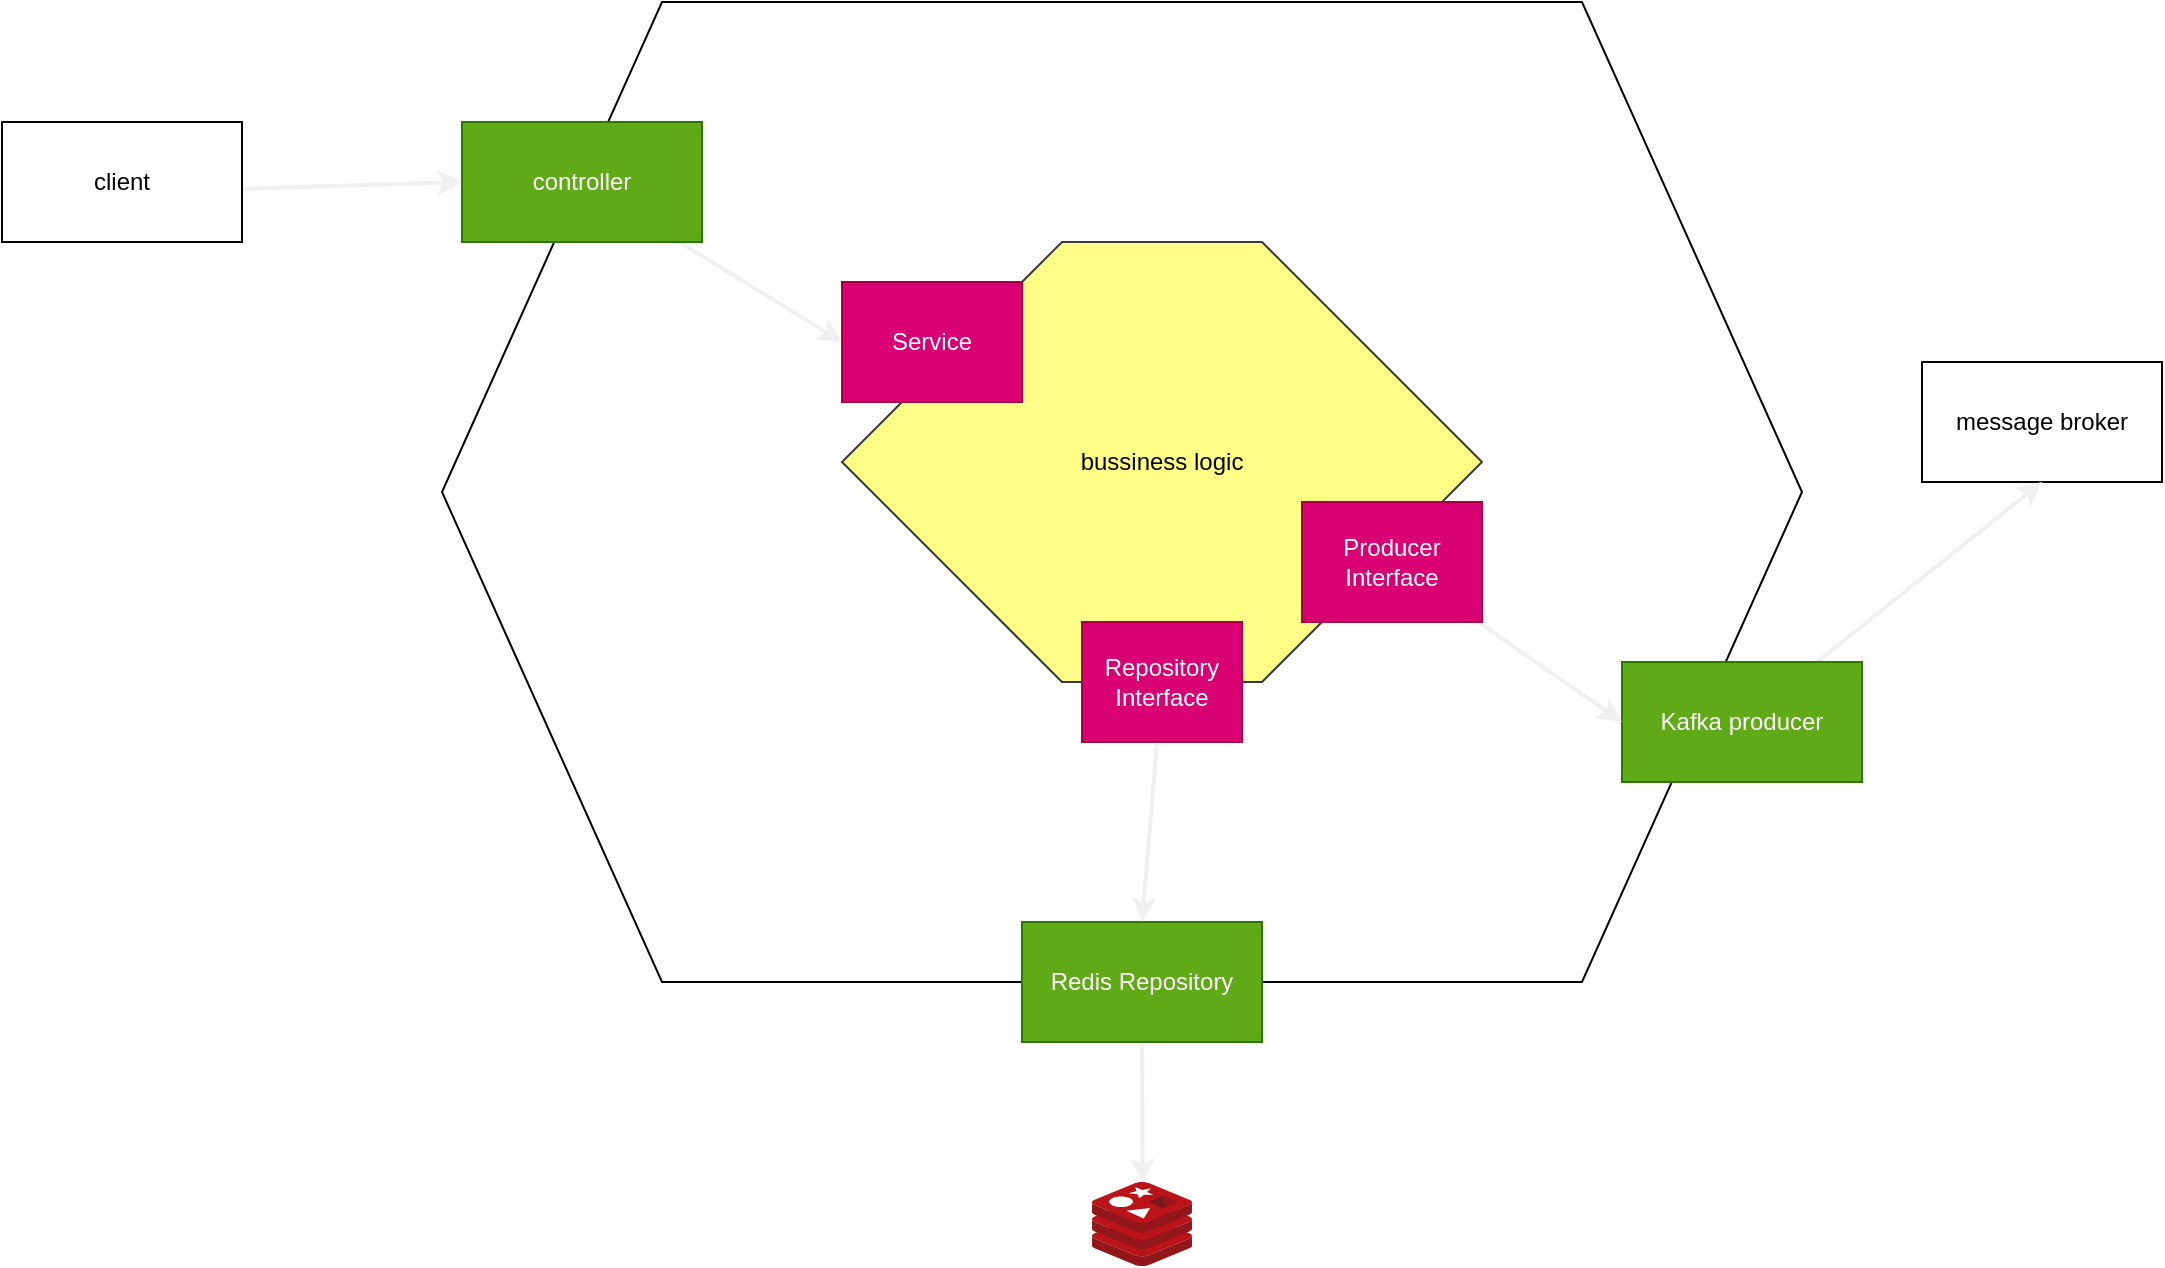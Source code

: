 <mxfile>
    <diagram id="BqNkCJ_EhVTbSniJPD9S" name="Page-1">
        <mxGraphModel dx="625" dy="566" grid="1" gridSize="10" guides="1" tooltips="1" connect="1" arrows="1" fold="1" page="1" pageScale="1" pageWidth="600" pageHeight="1600" math="0" shadow="0">
            <root>
                <mxCell id="0"/>
                <mxCell id="1" parent="0"/>
                <mxCell id="3" value="" style="shape=hexagon;perimeter=hexagonPerimeter2;whiteSpace=wrap;html=1;fixedSize=1;size=110;" parent="1" vertex="1">
                    <mxGeometry x="270" y="80" width="680" height="490" as="geometry"/>
                </mxCell>
                <mxCell id="2" value="&lt;font color=&quot;#050505&quot;&gt;bussiness logic&lt;/font&gt;" style="shape=hexagon;perimeter=hexagonPerimeter2;whiteSpace=wrap;html=1;fixedSize=1;size=110;fillColor=#ffff88;strokeColor=#36393d;" parent="1" vertex="1">
                    <mxGeometry x="470" y="200" width="320" height="220" as="geometry"/>
                </mxCell>
                <mxCell id="7" style="edgeStyle=none;html=1;entryX=0;entryY=0.5;entryDx=0;entryDy=0;strokeColor=#F0F0F0;strokeWidth=2;" parent="1" target="6" edge="1">
                    <mxGeometry relative="1" as="geometry">
                        <mxPoint x="135" y="174.462" as="sourcePoint"/>
                    </mxGeometry>
                </mxCell>
                <mxCell id="20" style="edgeStyle=none;html=1;entryX=0;entryY=0.5;entryDx=0;entryDy=0;strokeColor=#F0F0F0;strokeWidth=2;" parent="1" source="6" target="19" edge="1">
                    <mxGeometry relative="1" as="geometry"/>
                </mxCell>
                <mxCell id="6" value="controller" style="rounded=0;whiteSpace=wrap;html=1;fillColor=#60a917;fontColor=#ffffff;strokeColor=#2D7600;" parent="1" vertex="1">
                    <mxGeometry x="280" y="140" width="120" height="60" as="geometry"/>
                </mxCell>
                <mxCell id="8" value="client" style="rounded=0;whiteSpace=wrap;html=1;" parent="1" vertex="1">
                    <mxGeometry x="50" y="140" width="120" height="60" as="geometry"/>
                </mxCell>
                <mxCell id="9" value="message broker" style="rounded=0;whiteSpace=wrap;html=1;" parent="1" vertex="1">
                    <mxGeometry x="1010" y="260" width="120" height="60" as="geometry"/>
                </mxCell>
                <mxCell id="11" style="edgeStyle=none;html=1;entryX=0.5;entryY=1;entryDx=0;entryDy=0;strokeColor=#F0F0F0;strokeWidth=2;" parent="1" source="10" target="9" edge="1">
                    <mxGeometry relative="1" as="geometry"/>
                </mxCell>
                <mxCell id="10" value="Kafka producer" style="rounded=0;whiteSpace=wrap;html=1;fillColor=#60a917;fontColor=#ffffff;strokeColor=#2D7600;" parent="1" vertex="1">
                    <mxGeometry x="860" y="410" width="120" height="60" as="geometry"/>
                </mxCell>
                <mxCell id="13" style="edgeStyle=none;html=1;entryX=0;entryY=0.5;entryDx=0;entryDy=0;strokeColor=#F0F0F0;strokeWidth=2;" parent="1" source="12" target="10" edge="1">
                    <mxGeometry relative="1" as="geometry"/>
                </mxCell>
                <mxCell id="12" value="Producer&lt;br&gt;Interface" style="rounded=0;whiteSpace=wrap;html=1;fillColor=#d80073;strokeColor=#A50040;fontColor=#ffffff;" parent="1" vertex="1">
                    <mxGeometry x="700" y="330" width="90" height="60" as="geometry"/>
                </mxCell>
                <mxCell id="17" style="edgeStyle=none;html=1;entryX=0.506;entryY=0.013;entryDx=0;entryDy=0;entryPerimeter=0;strokeColor=#F0F0F0;strokeWidth=2;" parent="1" source="14" target="15" edge="1">
                    <mxGeometry relative="1" as="geometry"/>
                </mxCell>
                <mxCell id="14" value="Redis Repository" style="rounded=0;whiteSpace=wrap;html=1;fillColor=#60a917;fontColor=#ffffff;strokeColor=#2D7600;" parent="1" vertex="1">
                    <mxGeometry x="560" y="540" width="120" height="60" as="geometry"/>
                </mxCell>
                <mxCell id="15" value="" style="sketch=0;aspect=fixed;html=1;points=[];align=center;image;fontSize=12;image=img/lib/mscae/Cache_Redis_Product.svg;" parent="1" vertex="1">
                    <mxGeometry x="595" y="670" width="50" height="42" as="geometry"/>
                </mxCell>
                <mxCell id="21" style="edgeStyle=none;html=1;entryX=0.5;entryY=0;entryDx=0;entryDy=0;strokeColor=#F0F0F0;strokeWidth=2;" parent="1" source="18" target="14" edge="1">
                    <mxGeometry relative="1" as="geometry"/>
                </mxCell>
                <mxCell id="18" value="Repository&lt;br&gt;Interface" style="rounded=0;whiteSpace=wrap;html=1;fillColor=#d80073;strokeColor=#A50040;fontColor=#ffffff;" parent="1" vertex="1">
                    <mxGeometry x="590" y="390" width="80" height="60" as="geometry"/>
                </mxCell>
                <mxCell id="19" value="Service" style="rounded=0;whiteSpace=wrap;html=1;fillColor=#d80073;strokeColor=#A50040;fontColor=#ffffff;" parent="1" vertex="1">
                    <mxGeometry x="470" y="220" width="90" height="60" as="geometry"/>
                </mxCell>
            </root>
        </mxGraphModel>
    </diagram>
</mxfile>